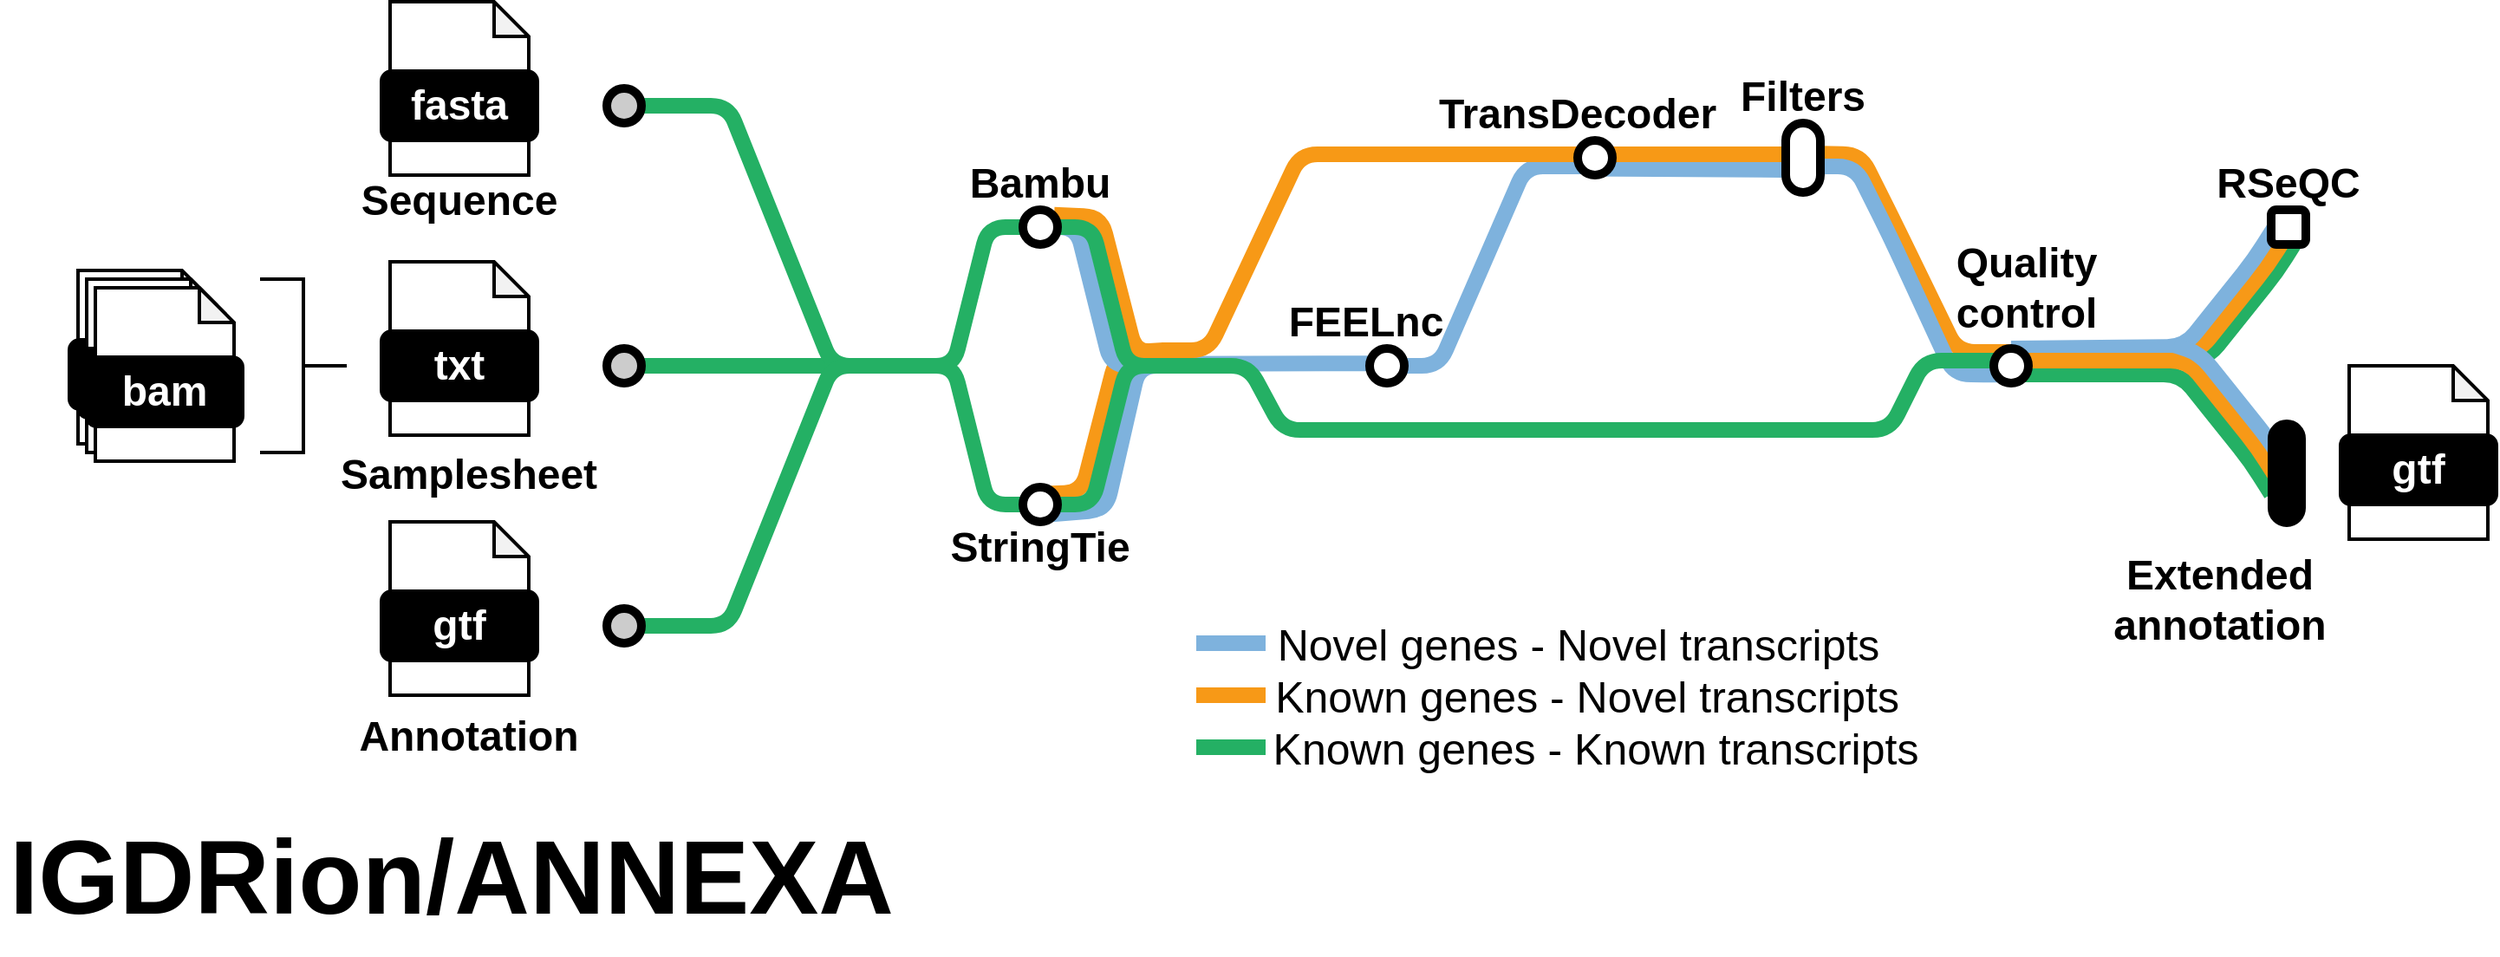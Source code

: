 <mxfile version="24.6.4" type="device">
  <diagram name="Page-1" id="FWCiRL-LUv-pB_L0yAjn">
    <mxGraphModel dx="1405" dy="969" grid="1" gridSize="10" guides="1" tooltips="1" connect="1" arrows="1" fold="1" page="1" pageScale="1" pageWidth="750" pageHeight="630" math="0" shadow="0">
      <root>
        <mxCell id="0" />
        <mxCell id="1" parent="0" />
        <mxCell id="lBxcqWWnzA-t_pcAKERF-14" value="" style="endArrow=none;html=1;rounded=1;strokeWidth=9;entryX=0.08;entryY=1.026;entryDx=0;entryDy=0;entryPerimeter=0;strokeColor=#24b064;" parent="1" edge="1">
          <mxGeometry width="50" height="50" relative="1" as="geometry">
            <mxPoint x="1183" y="276" as="sourcePoint" />
            <mxPoint x="1325" y="207" as="targetPoint" />
            <Array as="points">
              <mxPoint x="1273" y="276" />
              <mxPoint x="1313" y="226" />
            </Array>
          </mxGeometry>
        </mxCell>
        <mxCell id="lBxcqWWnzA-t_pcAKERF-16" value="" style="endArrow=none;html=1;rounded=1;strokeWidth=9;entryX=0.08;entryY=1.026;entryDx=0;entryDy=0;entryPerimeter=0;strokeColor=#f79917;" parent="1" edge="1">
          <mxGeometry width="50" height="50" relative="1" as="geometry">
            <mxPoint x="1178" y="272" as="sourcePoint" />
            <mxPoint x="1320" y="203" as="targetPoint" />
            <Array as="points">
              <mxPoint x="1268" y="272" />
              <mxPoint x="1308" y="222" />
            </Array>
          </mxGeometry>
        </mxCell>
        <mxCell id="lBxcqWWnzA-t_pcAKERF-18" value="" style="endArrow=none;html=1;rounded=1;strokeWidth=9;entryX=0.08;entryY=1.026;entryDx=0;entryDy=0;entryPerimeter=0;strokeColor=#7eb2dd;exitX=0.5;exitY=0;exitDx=0;exitDy=0;" parent="1" source="t3b-lOaWqaSH-6JYiJXa-44" edge="1">
          <mxGeometry width="50" height="50" relative="1" as="geometry">
            <mxPoint x="1170" y="269" as="sourcePoint" />
            <mxPoint x="1312" y="200" as="targetPoint" />
            <Array as="points">
              <mxPoint x="1260" y="269" />
              <mxPoint x="1300" y="219" />
            </Array>
          </mxGeometry>
        </mxCell>
        <mxCell id="lBxcqWWnzA-t_pcAKERF-15" value="" style="endArrow=none;html=1;rounded=1;strokeWidth=9;entryX=0.08;entryY=1.026;entryDx=0;entryDy=0;entryPerimeter=0;strokeColor=#24b064;" parent="1" edge="1">
          <mxGeometry width="50" height="50" relative="1" as="geometry">
            <mxPoint x="1168" y="285" as="sourcePoint" />
            <mxPoint x="1310" y="354" as="targetPoint" />
            <Array as="points">
              <mxPoint x="1258" y="285" />
              <mxPoint x="1298" y="335" />
            </Array>
          </mxGeometry>
        </mxCell>
        <mxCell id="lBxcqWWnzA-t_pcAKERF-17" value="" style="endArrow=none;html=1;rounded=1;strokeWidth=9;entryX=0.08;entryY=1.026;entryDx=0;entryDy=0;entryPerimeter=0;strokeColor=#f79917;" parent="1" edge="1">
          <mxGeometry width="50" height="50" relative="1" as="geometry">
            <mxPoint x="1170" y="277" as="sourcePoint" />
            <mxPoint x="1314" y="346.0" as="targetPoint" />
            <Array as="points">
              <mxPoint x="1262" y="277.0" />
              <mxPoint x="1302" y="327.0" />
            </Array>
          </mxGeometry>
        </mxCell>
        <mxCell id="lBxcqWWnzA-t_pcAKERF-19" value="" style="endArrow=none;html=1;rounded=1;strokeWidth=9;entryX=0.08;entryY=1.026;entryDx=0;entryDy=0;entryPerimeter=0;strokeColor=#7eb2dd;" parent="1" edge="1">
          <mxGeometry width="50" height="50" relative="1" as="geometry">
            <mxPoint x="1254" y="268" as="sourcePoint" />
            <mxPoint x="1321" y="342" as="targetPoint" />
            <Array as="points">
              <mxPoint x="1269" y="273" />
              <mxPoint x="1309" y="323" />
            </Array>
          </mxGeometry>
        </mxCell>
        <mxCell id="t3b-lOaWqaSH-6JYiJXa-47" value="" style="endArrow=none;html=1;rounded=1;strokeWidth=9;entryX=1.03;entryY=0.367;entryDx=0;entryDy=0;strokeColor=#f79917;entryPerimeter=0;exitX=0.461;exitY=0.099;exitDx=0;exitDy=0;exitPerimeter=0;" parent="1" source="t3b-lOaWqaSH-6JYiJXa-44" edge="1">
          <mxGeometry width="50" height="50" relative="1" as="geometry">
            <mxPoint x="1154.16" y="272.16" as="sourcePoint" />
            <mxPoint x="1050.6" y="157.68" as="targetPoint" />
            <Array as="points">
              <mxPoint x="1129" y="272" />
              <mxPoint x="1093" y="198" />
              <mxPoint x="1073" y="158" />
            </Array>
          </mxGeometry>
        </mxCell>
        <mxCell id="lBxcqWWnzA-t_pcAKERF-3" value="" style="endArrow=none;html=1;rounded=1;strokeWidth=9;strokeColor=#f79917;entryX=1;entryY=0;entryDx=0;entryDy=0;" parent="1" edge="1">
          <mxGeometry width="50" height="50" relative="1" as="geometry">
            <mxPoint x="660.0" y="275.929" as="sourcePoint" />
            <mxPoint x="597.071" y="354" as="targetPoint" />
            <Array as="points">
              <mxPoint x="644.0" y="274.929" />
              <mxPoint x="624.0" y="352.929" />
            </Array>
          </mxGeometry>
        </mxCell>
        <mxCell id="lBxcqWWnzA-t_pcAKERF-2" value="" style="endArrow=none;html=1;rounded=1;strokeWidth=9;entryX=0;entryY=0.5;entryDx=0;entryDy=0;strokeColor=#7eb2dd;" parent="1" edge="1">
          <mxGeometry width="50" height="50" relative="1" as="geometry">
            <mxPoint x="602" y="366" as="sourcePoint" />
            <mxPoint x="677" y="280" as="targetPoint" />
            <Array as="points">
              <mxPoint x="638" y="363" />
              <mxPoint x="657" y="280" />
            </Array>
          </mxGeometry>
        </mxCell>
        <mxCell id="lBxcqWWnzA-t_pcAKERF-1" value="" style="endArrow=none;html=1;rounded=1;strokeWidth=9;entryX=0;entryY=0.5;entryDx=0;entryDy=0;strokeColor=#7eb2dd;" parent="1" edge="1">
          <mxGeometry width="50" height="50" relative="1" as="geometry">
            <mxPoint x="671" y="280" as="sourcePoint" />
            <mxPoint x="601" y="200" as="targetPoint" />
            <Array as="points">
              <mxPoint x="641" y="280" />
              <mxPoint x="621" y="200" />
            </Array>
          </mxGeometry>
        </mxCell>
        <mxCell id="Bgq-R057oRcnHZyC1vTY-6" value="" style="endArrow=none;html=1;rounded=1;strokeWidth=9;strokeColor=#7EB2DD;entryX=0;entryY=0.75;entryDx=0;entryDy=0;exitX=0.209;exitY=0.814;exitDx=0;exitDy=0;exitPerimeter=0;" parent="1" source="X_LgGEsKa6tKL-GVRdG4-2" edge="1">
          <mxGeometry width="50" height="50" relative="1" as="geometry">
            <mxPoint x="930" y="166.61" as="sourcePoint" />
            <mxPoint x="1030" y="167" as="targetPoint" />
          </mxGeometry>
        </mxCell>
        <mxCell id="Bgq-R057oRcnHZyC1vTY-5" value="" style="endArrow=none;html=1;rounded=1;strokeWidth=9;entryX=0.83;entryY=0.75;entryDx=0;entryDy=0;entryPerimeter=0;strokeColor=#7eb2dd;" parent="1" target="X_LgGEsKa6tKL-GVRdG4-2" edge="1">
          <mxGeometry width="50" height="50" relative="1" as="geometry">
            <mxPoint x="810" y="280" as="sourcePoint" />
            <mxPoint x="850" y="260" as="targetPoint" />
            <Array as="points">
              <mxPoint x="830" y="280" />
              <mxPoint x="880" y="165" />
            </Array>
          </mxGeometry>
        </mxCell>
        <mxCell id="Bgq-R057oRcnHZyC1vTY-2" value="" style="endArrow=none;html=1;rounded=1;strokeWidth=9;strokeColor=#f79917;entryX=1;entryY=0;entryDx=0;entryDy=0;" parent="1" edge="1">
          <mxGeometry width="50" height="50" relative="1" as="geometry">
            <mxPoint x="671" y="271" as="sourcePoint" />
            <mxPoint x="608.071" y="192.929" as="targetPoint" />
            <Array as="points">
              <mxPoint x="655" y="272" />
              <mxPoint x="635" y="194" />
            </Array>
          </mxGeometry>
        </mxCell>
        <mxCell id="Bgq-R057oRcnHZyC1vTY-1" value="" style="endArrow=none;html=1;rounded=1;strokeWidth=9;entryX=0;entryY=0.5;entryDx=0;entryDy=0;strokeColor=#24B064;" parent="1" edge="1">
          <mxGeometry width="50" height="50" relative="1" as="geometry">
            <mxPoint x="680" y="280" as="sourcePoint" />
            <mxPoint x="610" y="360" as="targetPoint" />
            <Array as="points">
              <mxPoint x="650" y="280" />
              <mxPoint x="630" y="360" />
            </Array>
          </mxGeometry>
        </mxCell>
        <mxCell id="BcBzp3eAnUKzGCxVZzNY-1" value="" style="group" parent="1" vertex="1" connectable="0">
          <mxGeometry x="220" y="70" width="90" height="100" as="geometry" />
        </mxCell>
        <mxCell id="BcBzp3eAnUKzGCxVZzNY-2" value="" style="shape=note;whiteSpace=wrap;html=1;backgroundOutline=1;darkOpacity=0.05;rounded=1;size=20;strokeWidth=2;" parent="BcBzp3eAnUKzGCxVZzNY-1" vertex="1">
          <mxGeometry x="5" width="80" height="100" as="geometry" />
        </mxCell>
        <mxCell id="BcBzp3eAnUKzGCxVZzNY-3" value="&lt;font size=&quot;1&quot; face=&quot;Helvetica&quot; color=&quot;#ffffff&quot;&gt;&lt;b style=&quot;font-size: 24px;&quot;&gt;fasta&lt;/b&gt;&lt;/font&gt;" style="rounded=1;whiteSpace=wrap;html=1;strokeWidth=2;fillColor=#000000;" parent="BcBzp3eAnUKzGCxVZzNY-1" vertex="1">
          <mxGeometry y="40" width="90" height="40" as="geometry" />
        </mxCell>
        <mxCell id="BcBzp3eAnUKzGCxVZzNY-4" value="" style="group" parent="1" vertex="1" connectable="0">
          <mxGeometry x="220" y="220" width="90" height="100" as="geometry" />
        </mxCell>
        <mxCell id="BcBzp3eAnUKzGCxVZzNY-5" value="" style="shape=note;whiteSpace=wrap;html=1;backgroundOutline=1;darkOpacity=0.05;rounded=1;size=20;strokeWidth=2;" parent="BcBzp3eAnUKzGCxVZzNY-4" vertex="1">
          <mxGeometry x="5" width="80" height="100" as="geometry" />
        </mxCell>
        <mxCell id="BcBzp3eAnUKzGCxVZzNY-6" value="&lt;font size=&quot;1&quot; face=&quot;Helvetica&quot; color=&quot;#ffffff&quot;&gt;&lt;b style=&quot;font-size: 24px;&quot;&gt;txt&lt;/b&gt;&lt;/font&gt;" style="rounded=1;whiteSpace=wrap;html=1;strokeWidth=2;fillColor=#000000;" parent="BcBzp3eAnUKzGCxVZzNY-4" vertex="1">
          <mxGeometry y="40" width="90" height="40" as="geometry" />
        </mxCell>
        <mxCell id="BcBzp3eAnUKzGCxVZzNY-7" value="" style="group" parent="1" vertex="1" connectable="0">
          <mxGeometry x="220" y="370" width="90" height="100" as="geometry" />
        </mxCell>
        <mxCell id="BcBzp3eAnUKzGCxVZzNY-8" value="" style="shape=note;whiteSpace=wrap;html=1;backgroundOutline=1;darkOpacity=0.05;rounded=1;size=20;strokeWidth=2;" parent="BcBzp3eAnUKzGCxVZzNY-7" vertex="1">
          <mxGeometry x="5" width="80" height="100" as="geometry" />
        </mxCell>
        <mxCell id="BcBzp3eAnUKzGCxVZzNY-9" value="&lt;font size=&quot;1&quot; face=&quot;Helvetica&quot; color=&quot;#ffffff&quot;&gt;&lt;b style=&quot;font-size: 24px;&quot;&gt;gtf&lt;/b&gt;&lt;/font&gt;" style="rounded=1;whiteSpace=wrap;html=1;strokeWidth=2;fillColor=#000000;" parent="BcBzp3eAnUKzGCxVZzNY-7" vertex="1">
          <mxGeometry y="40" width="90" height="40" as="geometry" />
        </mxCell>
        <mxCell id="cW0n5Ka55BBpLuF9ntYP-5" value="&lt;font style=&quot;font-size: 24px;&quot;&gt;Sequence&lt;/font&gt;" style="text;html=1;align=center;verticalAlign=middle;whiteSpace=wrap;rounded=0;fontStyle=1" parent="1" vertex="1">
          <mxGeometry x="235" y="170" width="60" height="30" as="geometry" />
        </mxCell>
        <mxCell id="cW0n5Ka55BBpLuF9ntYP-6" value="&lt;font style=&quot;font-size: 24px;&quot;&gt;Samplesheet&lt;/font&gt;" style="text;html=1;align=center;verticalAlign=middle;resizable=0;points=[];autosize=1;strokeColor=none;fillColor=none;fontStyle=1" parent="1" vertex="1">
          <mxGeometry x="190" y="323" width="160" height="40" as="geometry" />
        </mxCell>
        <mxCell id="cW0n5Ka55BBpLuF9ntYP-7" value="&lt;font style=&quot;font-size: 24px;&quot;&gt;Annotation&lt;/font&gt;" style="text;html=1;align=center;verticalAlign=middle;resizable=0;points=[];autosize=1;strokeColor=none;fillColor=none;fontStyle=1" parent="1" vertex="1">
          <mxGeometry x="200" y="474" width="140" height="40" as="geometry" />
        </mxCell>
        <mxCell id="cW0n5Ka55BBpLuF9ntYP-8" value="" style="group" parent="1" vertex="1" connectable="0">
          <mxGeometry x="40" y="225" width="100" height="110" as="geometry" />
        </mxCell>
        <mxCell id="cW0n5Ka55BBpLuF9ntYP-9" value="" style="shape=note;whiteSpace=wrap;html=1;backgroundOutline=1;darkOpacity=0.05;rounded=1;size=20;strokeWidth=2;" parent="cW0n5Ka55BBpLuF9ntYP-8" vertex="1">
          <mxGeometry x="5" width="80" height="100" as="geometry" />
        </mxCell>
        <mxCell id="cW0n5Ka55BBpLuF9ntYP-10" value="&lt;font data-font-src=&quot;https://fonts.googleapis.com/css?family=Maven+Pro&quot; face=&quot;Maven Pro&quot; color=&quot;#ffffff&quot;&gt;&lt;b&gt;&lt;font style=&quot;font-size: 20px;&quot;&gt;Fastq&lt;/font&gt;&lt;/b&gt;&lt;/font&gt;" style="rounded=1;whiteSpace=wrap;html=1;strokeWidth=2;fillColor=#000000;" parent="cW0n5Ka55BBpLuF9ntYP-8" vertex="1">
          <mxGeometry y="40" width="90" height="40" as="geometry" />
        </mxCell>
        <mxCell id="cW0n5Ka55BBpLuF9ntYP-11" value="" style="shape=note;whiteSpace=wrap;html=1;backgroundOutline=1;darkOpacity=0.05;rounded=1;size=20;strokeWidth=2;" parent="cW0n5Ka55BBpLuF9ntYP-8" vertex="1">
          <mxGeometry x="10" y="5" width="80" height="100" as="geometry" />
        </mxCell>
        <mxCell id="cW0n5Ka55BBpLuF9ntYP-12" value="&lt;font data-font-src=&quot;https://fonts.googleapis.com/css?family=Maven+Pro&quot; face=&quot;Maven Pro&quot; color=&quot;#ffffff&quot;&gt;&lt;b&gt;&lt;font style=&quot;font-size: 20px;&quot;&gt;Fastq&lt;/font&gt;&lt;/b&gt;&lt;/font&gt;" style="rounded=1;whiteSpace=wrap;html=1;strokeWidth=2;fillColor=#000000;" parent="cW0n5Ka55BBpLuF9ntYP-8" vertex="1">
          <mxGeometry x="5" y="45" width="90" height="40" as="geometry" />
        </mxCell>
        <mxCell id="cW0n5Ka55BBpLuF9ntYP-13" value="" style="shape=note;whiteSpace=wrap;html=1;backgroundOutline=1;darkOpacity=0.05;rounded=1;size=20;strokeWidth=2;" parent="cW0n5Ka55BBpLuF9ntYP-8" vertex="1">
          <mxGeometry x="15" y="10" width="80" height="100" as="geometry" />
        </mxCell>
        <mxCell id="cW0n5Ka55BBpLuF9ntYP-14" value="&lt;font data-font-src=&quot;https://fonts.googleapis.com/css?family=Maven+Pro&quot; color=&quot;#ffffff&quot;&gt;&lt;b style=&quot;&quot;&gt;&lt;font face=&quot;Helvetica&quot; style=&quot;font-size: 24px;&quot;&gt;bam&lt;/font&gt;&lt;/b&gt;&lt;/font&gt;" style="rounded=1;whiteSpace=wrap;html=1;strokeWidth=2;fillColor=#000000;" parent="cW0n5Ka55BBpLuF9ntYP-8" vertex="1">
          <mxGeometry x="10" y="50" width="90" height="40" as="geometry" />
        </mxCell>
        <mxCell id="cW0n5Ka55BBpLuF9ntYP-15" value="" style="strokeWidth=2;html=1;shape=mxgraph.flowchart.annotation_2;align=left;labelPosition=right;pointerEvents=1;direction=west;" parent="1" vertex="1">
          <mxGeometry x="150" y="230" width="50" height="100" as="geometry" />
        </mxCell>
        <mxCell id="cW0n5Ka55BBpLuF9ntYP-21" value="&lt;font style=&quot;font-size: 24px;&quot;&gt;StringTie&lt;/font&gt;" style="text;html=1;align=center;verticalAlign=middle;whiteSpace=wrap;rounded=0;fontStyle=1" parent="1" vertex="1">
          <mxGeometry x="570" y="370" width="60" height="30" as="geometry" />
        </mxCell>
        <mxCell id="cW0n5Ka55BBpLuF9ntYP-22" value="&lt;font style=&quot;font-size: 24px;&quot;&gt;Bambu&lt;/font&gt;" style="text;html=1;align=center;verticalAlign=middle;whiteSpace=wrap;rounded=0;fontStyle=1" parent="1" vertex="1">
          <mxGeometry x="570" y="160" width="60" height="30" as="geometry" />
        </mxCell>
        <mxCell id="xdoK7_kf74nRttuJoiD7-3" value="" style="endArrow=none;html=1;rounded=1;strokeWidth=9;strokeColor=#24B064;exitX=1;exitY=0.5;exitDx=0;exitDy=0;" parent="1" source="cW0n5Ka55BBpLuF9ntYP-17" edge="1">
          <mxGeometry width="50" height="50" relative="1" as="geometry">
            <mxPoint x="370" y="280" as="sourcePoint" />
            <mxPoint x="520" y="280" as="targetPoint" />
          </mxGeometry>
        </mxCell>
        <mxCell id="t3b-lOaWqaSH-6JYiJXa-6" value="" style="endArrow=none;html=1;rounded=1;strokeWidth=9;entryX=0;entryY=0.5;entryDx=0;entryDy=0;strokeColor=#24B064;" parent="1" target="cW0n5Ka55BBpLuF9ntYP-19" edge="1">
          <mxGeometry width="50" height="50" relative="1" as="geometry">
            <mxPoint x="520" y="280" as="sourcePoint" />
            <mxPoint x="560" y="260" as="targetPoint" />
            <Array as="points">
              <mxPoint x="550" y="280" />
              <mxPoint x="570" y="200" />
            </Array>
          </mxGeometry>
        </mxCell>
        <mxCell id="t3b-lOaWqaSH-6JYiJXa-8" value="" style="endArrow=none;html=1;rounded=1;strokeWidth=9;entryX=0;entryY=0.5;entryDx=0;entryDy=0;strokeColor=#24B064;" parent="1" edge="1">
          <mxGeometry width="50" height="50" relative="1" as="geometry">
            <mxPoint x="520" y="280" as="sourcePoint" />
            <mxPoint x="590" y="360" as="targetPoint" />
            <Array as="points">
              <mxPoint x="550" y="280" />
              <mxPoint x="570" y="360" />
            </Array>
          </mxGeometry>
        </mxCell>
        <mxCell id="t3b-lOaWqaSH-6JYiJXa-28" value="" style="endArrow=none;html=1;rounded=1;strokeWidth=9;entryX=0;entryY=0.5;entryDx=0;entryDy=0;strokeColor=#24B064;" parent="1" edge="1">
          <mxGeometry width="50" height="50" relative="1" as="geometry">
            <mxPoint x="680" y="280" as="sourcePoint" />
            <mxPoint x="610" y="200" as="targetPoint" />
            <Array as="points">
              <mxPoint x="650" y="280" />
              <mxPoint x="630" y="200" />
            </Array>
          </mxGeometry>
        </mxCell>
        <mxCell id="t3b-lOaWqaSH-6JYiJXa-35" value="&lt;font style=&quot;font-size: 24px;&quot;&gt;FEELnc&lt;/font&gt;" style="text;html=1;align=center;verticalAlign=middle;whiteSpace=wrap;rounded=0;fontStyle=1" parent="1" vertex="1">
          <mxGeometry x="758" y="240" width="60" height="30" as="geometry" />
        </mxCell>
        <mxCell id="t3b-lOaWqaSH-6JYiJXa-36" value="" style="endArrow=none;html=1;rounded=1;strokeWidth=9;strokeColor=#7EB2DD;entryX=-0.055;entryY=0.432;entryDx=0;entryDy=0;entryPerimeter=0;" parent="1" target="t3b-lOaWqaSH-6JYiJXa-34" edge="1">
          <mxGeometry width="50" height="50" relative="1" as="geometry">
            <mxPoint x="680" y="278.82" as="sourcePoint" />
            <mxPoint x="720" y="278.82" as="targetPoint" />
          </mxGeometry>
        </mxCell>
        <mxCell id="t3b-lOaWqaSH-6JYiJXa-38" value="" style="endArrow=none;html=1;rounded=1;strokeWidth=9;entryX=0;entryY=0.5;entryDx=0;entryDy=0;strokeColor=#f79916;" parent="1" edge="1">
          <mxGeometry width="50" height="50" relative="1" as="geometry">
            <mxPoint x="670" y="271" as="sourcePoint" />
            <mxPoint x="1030" y="158" as="targetPoint" />
            <Array as="points">
              <mxPoint x="697" y="271" />
              <mxPoint x="750" y="158" />
            </Array>
          </mxGeometry>
        </mxCell>
        <mxCell id="t3b-lOaWqaSH-6JYiJXa-42" value="&lt;font style=&quot;font-size: 24px;&quot;&gt;Filters&lt;/font&gt;" style="text;html=1;align=center;verticalAlign=middle;whiteSpace=wrap;rounded=0;fontStyle=1" parent="1" vertex="1">
          <mxGeometry x="1010" y="110" width="60" height="30" as="geometry" />
        </mxCell>
        <mxCell id="t3b-lOaWqaSH-6JYiJXa-45" value="&lt;div&gt;&lt;font style=&quot;font-size: 24px;&quot;&gt;Quality&lt;/font&gt;&lt;/div&gt;&lt;div&gt;&lt;font style=&quot;font-size: 24px;&quot;&gt;control&lt;/font&gt;&lt;/div&gt;" style="text;html=1;align=center;verticalAlign=middle;whiteSpace=wrap;rounded=0;fontStyle=1" parent="1" vertex="1">
          <mxGeometry x="1139" y="220" width="60" height="30" as="geometry" />
        </mxCell>
        <mxCell id="t3b-lOaWqaSH-6JYiJXa-46" value="" style="endArrow=none;html=1;rounded=1;strokeWidth=9;entryX=0;entryY=0.5;entryDx=0;entryDy=0;strokeColor=#7eb2dd;exitX=0.115;exitY=0.757;exitDx=0;exitDy=0;exitPerimeter=0;" parent="1" source="t3b-lOaWqaSH-6JYiJXa-44" edge="1">
          <mxGeometry width="50" height="50" relative="1" as="geometry">
            <mxPoint x="1150" y="285" as="sourcePoint" />
            <mxPoint x="1050" y="165" as="targetPoint" />
            <Array as="points">
              <mxPoint x="1127" y="285" />
              <mxPoint x="1090" y="205" />
              <mxPoint x="1070" y="165" />
            </Array>
          </mxGeometry>
        </mxCell>
        <mxCell id="t3b-lOaWqaSH-6JYiJXa-48" value="" style="endArrow=none;html=1;rounded=1;strokeWidth=9;strokeColor=#24B064;entryX=0;entryY=0.5;entryDx=0;entryDy=0;" parent="1" edge="1">
          <mxGeometry width="50" height="50" relative="1" as="geometry">
            <mxPoint x="680" y="280" as="sourcePoint" />
            <mxPoint x="1150" y="277" as="targetPoint" />
            <Array as="points">
              <mxPoint x="720" y="280" />
              <mxPoint x="740" y="317" />
              <mxPoint x="1090" y="317" />
              <mxPoint x="1110" y="277" />
            </Array>
          </mxGeometry>
        </mxCell>
        <mxCell id="t3b-lOaWqaSH-6JYiJXa-52" value="&lt;font style=&quot;font-size: 24px;&quot;&gt;RSeQC&lt;/font&gt;" style="text;html=1;align=center;verticalAlign=middle;whiteSpace=wrap;rounded=0;fontStyle=1" parent="1" vertex="1">
          <mxGeometry x="1290" y="160" width="60" height="30" as="geometry" />
        </mxCell>
        <mxCell id="t3b-lOaWqaSH-6JYiJXa-53" value="" style="group" parent="1" vertex="1" connectable="0">
          <mxGeometry x="1350" y="280" width="90" height="100" as="geometry" />
        </mxCell>
        <mxCell id="t3b-lOaWqaSH-6JYiJXa-54" value="" style="shape=note;whiteSpace=wrap;html=1;backgroundOutline=1;darkOpacity=0.05;rounded=1;size=20;strokeWidth=2;" parent="t3b-lOaWqaSH-6JYiJXa-53" vertex="1">
          <mxGeometry x="5" width="80" height="100" as="geometry" />
        </mxCell>
        <mxCell id="t3b-lOaWqaSH-6JYiJXa-55" value="&lt;font size=&quot;1&quot; face=&quot;Helvetica&quot; color=&quot;#ffffff&quot;&gt;&lt;b style=&quot;font-size: 24px;&quot;&gt;gtf&lt;/b&gt;&lt;/font&gt;" style="rounded=1;whiteSpace=wrap;html=1;strokeWidth=2;fillColor=#000000;" parent="t3b-lOaWqaSH-6JYiJXa-53" vertex="1">
          <mxGeometry y="40" width="90" height="40" as="geometry" />
        </mxCell>
        <mxCell id="t3b-lOaWqaSH-6JYiJXa-69" value="" style="endArrow=none;html=1;rounded=1;strokeWidth=9;strokeColor=#24b064;" parent="1" edge="1">
          <mxGeometry width="50" height="50" relative="1" as="geometry">
            <mxPoint x="370" y="130" as="sourcePoint" />
            <mxPoint x="550" y="280" as="targetPoint" />
            <Array as="points">
              <mxPoint x="390" y="130" />
              <mxPoint x="420" y="130" />
              <mxPoint x="480" y="280" />
            </Array>
          </mxGeometry>
        </mxCell>
        <mxCell id="t3b-lOaWqaSH-6JYiJXa-71" value="" style="endArrow=none;html=1;rounded=1;strokeWidth=9;strokeColor=#24b064;" parent="1" edge="1">
          <mxGeometry width="50" height="50" relative="1" as="geometry">
            <mxPoint x="370" y="430" as="sourcePoint" />
            <mxPoint x="550" y="280" as="targetPoint" />
            <Array as="points">
              <mxPoint x="390" y="430" />
              <mxPoint x="420" y="430" />
              <mxPoint x="480" y="280" />
            </Array>
          </mxGeometry>
        </mxCell>
        <mxCell id="t3b-lOaWqaSH-6JYiJXa-73" value="" style="endArrow=none;html=1;rounded=1;strokeWidth=9;strokeColor=#7EB2DD;fontSize=20;" parent="1" edge="1">
          <mxGeometry width="50" height="50" relative="1" as="geometry">
            <mxPoint x="690" y="440" as="sourcePoint" />
            <mxPoint x="730" y="440" as="targetPoint" />
          </mxGeometry>
        </mxCell>
        <mxCell id="t3b-lOaWqaSH-6JYiJXa-74" value="Novel genes - Novel transcripts" style="text;html=1;align=center;verticalAlign=middle;resizable=0;points=[];autosize=1;strokeColor=none;fillColor=none;fontSize=25;" parent="1" vertex="1">
          <mxGeometry x="725" y="420" width="370" height="40" as="geometry" />
        </mxCell>
        <mxCell id="t3b-lOaWqaSH-6JYiJXa-75" value="" style="endArrow=none;html=1;rounded=1;strokeWidth=9;strokeColor=#f79917;fontSize=20;" parent="1" edge="1">
          <mxGeometry width="50" height="50" relative="1" as="geometry">
            <mxPoint x="690" y="470" as="sourcePoint" />
            <mxPoint x="730" y="470" as="targetPoint" />
          </mxGeometry>
        </mxCell>
        <mxCell id="t3b-lOaWqaSH-6JYiJXa-76" value="Known genes - Novel transcripts" style="text;html=1;align=center;verticalAlign=middle;resizable=0;points=[];autosize=1;strokeColor=none;fillColor=none;fontSize=25;" parent="1" vertex="1">
          <mxGeometry x="725" y="450" width="380" height="40" as="geometry" />
        </mxCell>
        <mxCell id="t3b-lOaWqaSH-6JYiJXa-77" value="" style="endArrow=none;html=1;rounded=1;strokeWidth=9;strokeColor=#24b064;fontSize=20;" parent="1" edge="1">
          <mxGeometry width="50" height="50" relative="1" as="geometry">
            <mxPoint x="690" y="500" as="sourcePoint" />
            <mxPoint x="730" y="500" as="targetPoint" />
          </mxGeometry>
        </mxCell>
        <mxCell id="t3b-lOaWqaSH-6JYiJXa-78" value="Known genes - Known transcripts" style="text;html=1;align=center;verticalAlign=middle;resizable=0;points=[];autosize=1;strokeColor=none;fillColor=none;fontSize=25;" parent="1" vertex="1">
          <mxGeometry x="720" y="480" width="400" height="40" as="geometry" />
        </mxCell>
        <mxCell id="t3b-lOaWqaSH-6JYiJXa-79" value="&lt;font style=&quot;font-size: 60px;&quot;&gt;IGDRion/ANNEXA&lt;/font&gt;" style="text;html=1;align=center;verticalAlign=middle;resizable=0;points=[];autosize=1;strokeColor=none;fillColor=none;fontStyle=1" parent="1" vertex="1">
          <mxGeometry y="530" width="520" height="90" as="geometry" />
        </mxCell>
        <mxCell id="t3b-lOaWqaSH-6JYiJXa-80" value="&lt;font style=&quot;font-size: 24px;&quot;&gt;Extended&lt;/font&gt;&lt;div&gt;&lt;font style=&quot;font-size: 24px;&quot;&gt;annotation&lt;/font&gt;&lt;/div&gt;" style="text;html=1;align=center;verticalAlign=middle;resizable=0;points=[];autosize=1;strokeColor=none;fillColor=none;fontStyle=1" parent="1" vertex="1">
          <mxGeometry x="1210" y="380" width="140" height="70" as="geometry" />
        </mxCell>
        <mxCell id="cW0n5Ka55BBpLuF9ntYP-19" value="" style="ellipse;whiteSpace=wrap;html=1;aspect=fixed;rounded=1;rotation=0;strokeWidth=5;" parent="1" vertex="1">
          <mxGeometry x="590" y="190" width="20" height="20" as="geometry" />
        </mxCell>
        <mxCell id="cW0n5Ka55BBpLuF9ntYP-20" value="" style="ellipse;whiteSpace=wrap;html=1;aspect=fixed;rounded=1;rotation=0;strokeWidth=5;" parent="1" vertex="1">
          <mxGeometry x="590" y="350" width="20" height="20" as="geometry" />
        </mxCell>
        <mxCell id="t3b-lOaWqaSH-6JYiJXa-34" value="" style="ellipse;whiteSpace=wrap;html=1;aspect=fixed;rounded=1;rotation=0;strokeWidth=5;" parent="1" vertex="1">
          <mxGeometry x="790" y="270" width="20" height="20" as="geometry" />
        </mxCell>
        <mxCell id="t3b-lOaWqaSH-6JYiJXa-37" value="" style="rounded=1;whiteSpace=wrap;html=1;strokeWidth=5;arcSize=50;" parent="1" vertex="1">
          <mxGeometry x="1030" y="140" width="20" height="40" as="geometry" />
        </mxCell>
        <mxCell id="t3b-lOaWqaSH-6JYiJXa-44" value="" style="ellipse;whiteSpace=wrap;html=1;aspect=fixed;rounded=1;rotation=0;strokeWidth=5;" parent="1" vertex="1">
          <mxGeometry x="1150" y="270" width="20" height="20" as="geometry" />
        </mxCell>
        <mxCell id="t3b-lOaWqaSH-6JYiJXa-56" value="" style="rounded=1;whiteSpace=wrap;html=1;strokeWidth=2;arcSize=50;fillColor=#000000;" parent="1" vertex="1">
          <mxGeometry x="1309" y="312" width="20" height="60" as="geometry" />
        </mxCell>
        <mxCell id="cW0n5Ka55BBpLuF9ntYP-16" value="" style="ellipse;whiteSpace=wrap;html=1;aspect=fixed;rounded=1;rotation=0;strokeWidth=5;gradientColor=none;fillColor=#CCCCCC;" parent="1" vertex="1">
          <mxGeometry x="350" y="120" width="20" height="20" as="geometry" />
        </mxCell>
        <mxCell id="cW0n5Ka55BBpLuF9ntYP-17" value="" style="ellipse;whiteSpace=wrap;html=1;aspect=fixed;rounded=1;rotation=0;strokeWidth=5;fillColor=#CCCCCC;" parent="1" vertex="1">
          <mxGeometry x="350" y="270" width="20" height="20" as="geometry" />
        </mxCell>
        <mxCell id="cW0n5Ka55BBpLuF9ntYP-18" value="" style="ellipse;whiteSpace=wrap;html=1;aspect=fixed;rounded=1;rotation=0;strokeWidth=5;fillColor=#CCCCCC;" parent="1" vertex="1">
          <mxGeometry x="350" y="420" width="20" height="20" as="geometry" />
        </mxCell>
        <mxCell id="X_LgGEsKa6tKL-GVRdG4-1" value="&lt;font style=&quot;font-size: 24px;&quot;&gt;TransD&lt;/font&gt;&lt;span style=&quot;font-size: 24px; background-color: initial;&quot;&gt;ecoder&lt;/span&gt;" style="text;html=1;align=center;verticalAlign=middle;whiteSpace=wrap;rounded=0;fontStyle=1" parent="1" vertex="1">
          <mxGeometry x="880" y="120" width="60" height="30" as="geometry" />
        </mxCell>
        <mxCell id="X_LgGEsKa6tKL-GVRdG4-2" value="" style="ellipse;whiteSpace=wrap;html=1;aspect=fixed;rounded=1;rotation=0;strokeWidth=5;" parent="1" vertex="1">
          <mxGeometry x="910" y="150" width="20" height="20" as="geometry" />
        </mxCell>
        <mxCell id="t3b-lOaWqaSH-6JYiJXa-50" value="" style="rounded=1;whiteSpace=wrap;html=1;strokeWidth=5;" parent="1" vertex="1">
          <mxGeometry x="1310" y="190" width="20" height="20" as="geometry" />
        </mxCell>
      </root>
    </mxGraphModel>
  </diagram>
</mxfile>
